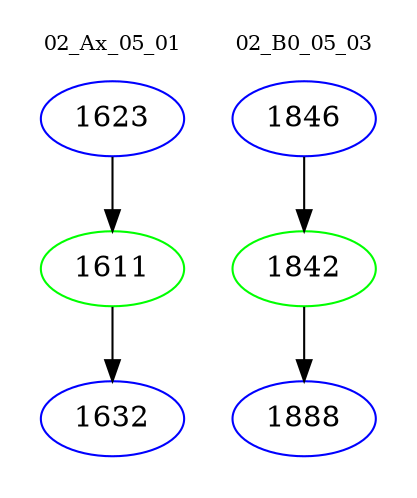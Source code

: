 digraph{
subgraph cluster_0 {
color = white
label = "02_Ax_05_01";
fontsize=10;
T0_1623 [label="1623", color="blue"]
T0_1623 -> T0_1611 [color="black"]
T0_1611 [label="1611", color="green"]
T0_1611 -> T0_1632 [color="black"]
T0_1632 [label="1632", color="blue"]
}
subgraph cluster_1 {
color = white
label = "02_B0_05_03";
fontsize=10;
T1_1846 [label="1846", color="blue"]
T1_1846 -> T1_1842 [color="black"]
T1_1842 [label="1842", color="green"]
T1_1842 -> T1_1888 [color="black"]
T1_1888 [label="1888", color="blue"]
}
}
